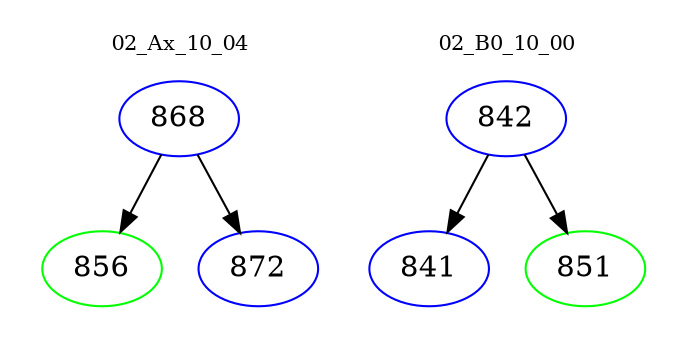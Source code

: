 digraph{
subgraph cluster_0 {
color = white
label = "02_Ax_10_04";
fontsize=10;
T0_868 [label="868", color="blue"]
T0_868 -> T0_856 [color="black"]
T0_856 [label="856", color="green"]
T0_868 -> T0_872 [color="black"]
T0_872 [label="872", color="blue"]
}
subgraph cluster_1 {
color = white
label = "02_B0_10_00";
fontsize=10;
T1_842 [label="842", color="blue"]
T1_842 -> T1_841 [color="black"]
T1_841 [label="841", color="blue"]
T1_842 -> T1_851 [color="black"]
T1_851 [label="851", color="green"]
}
}
